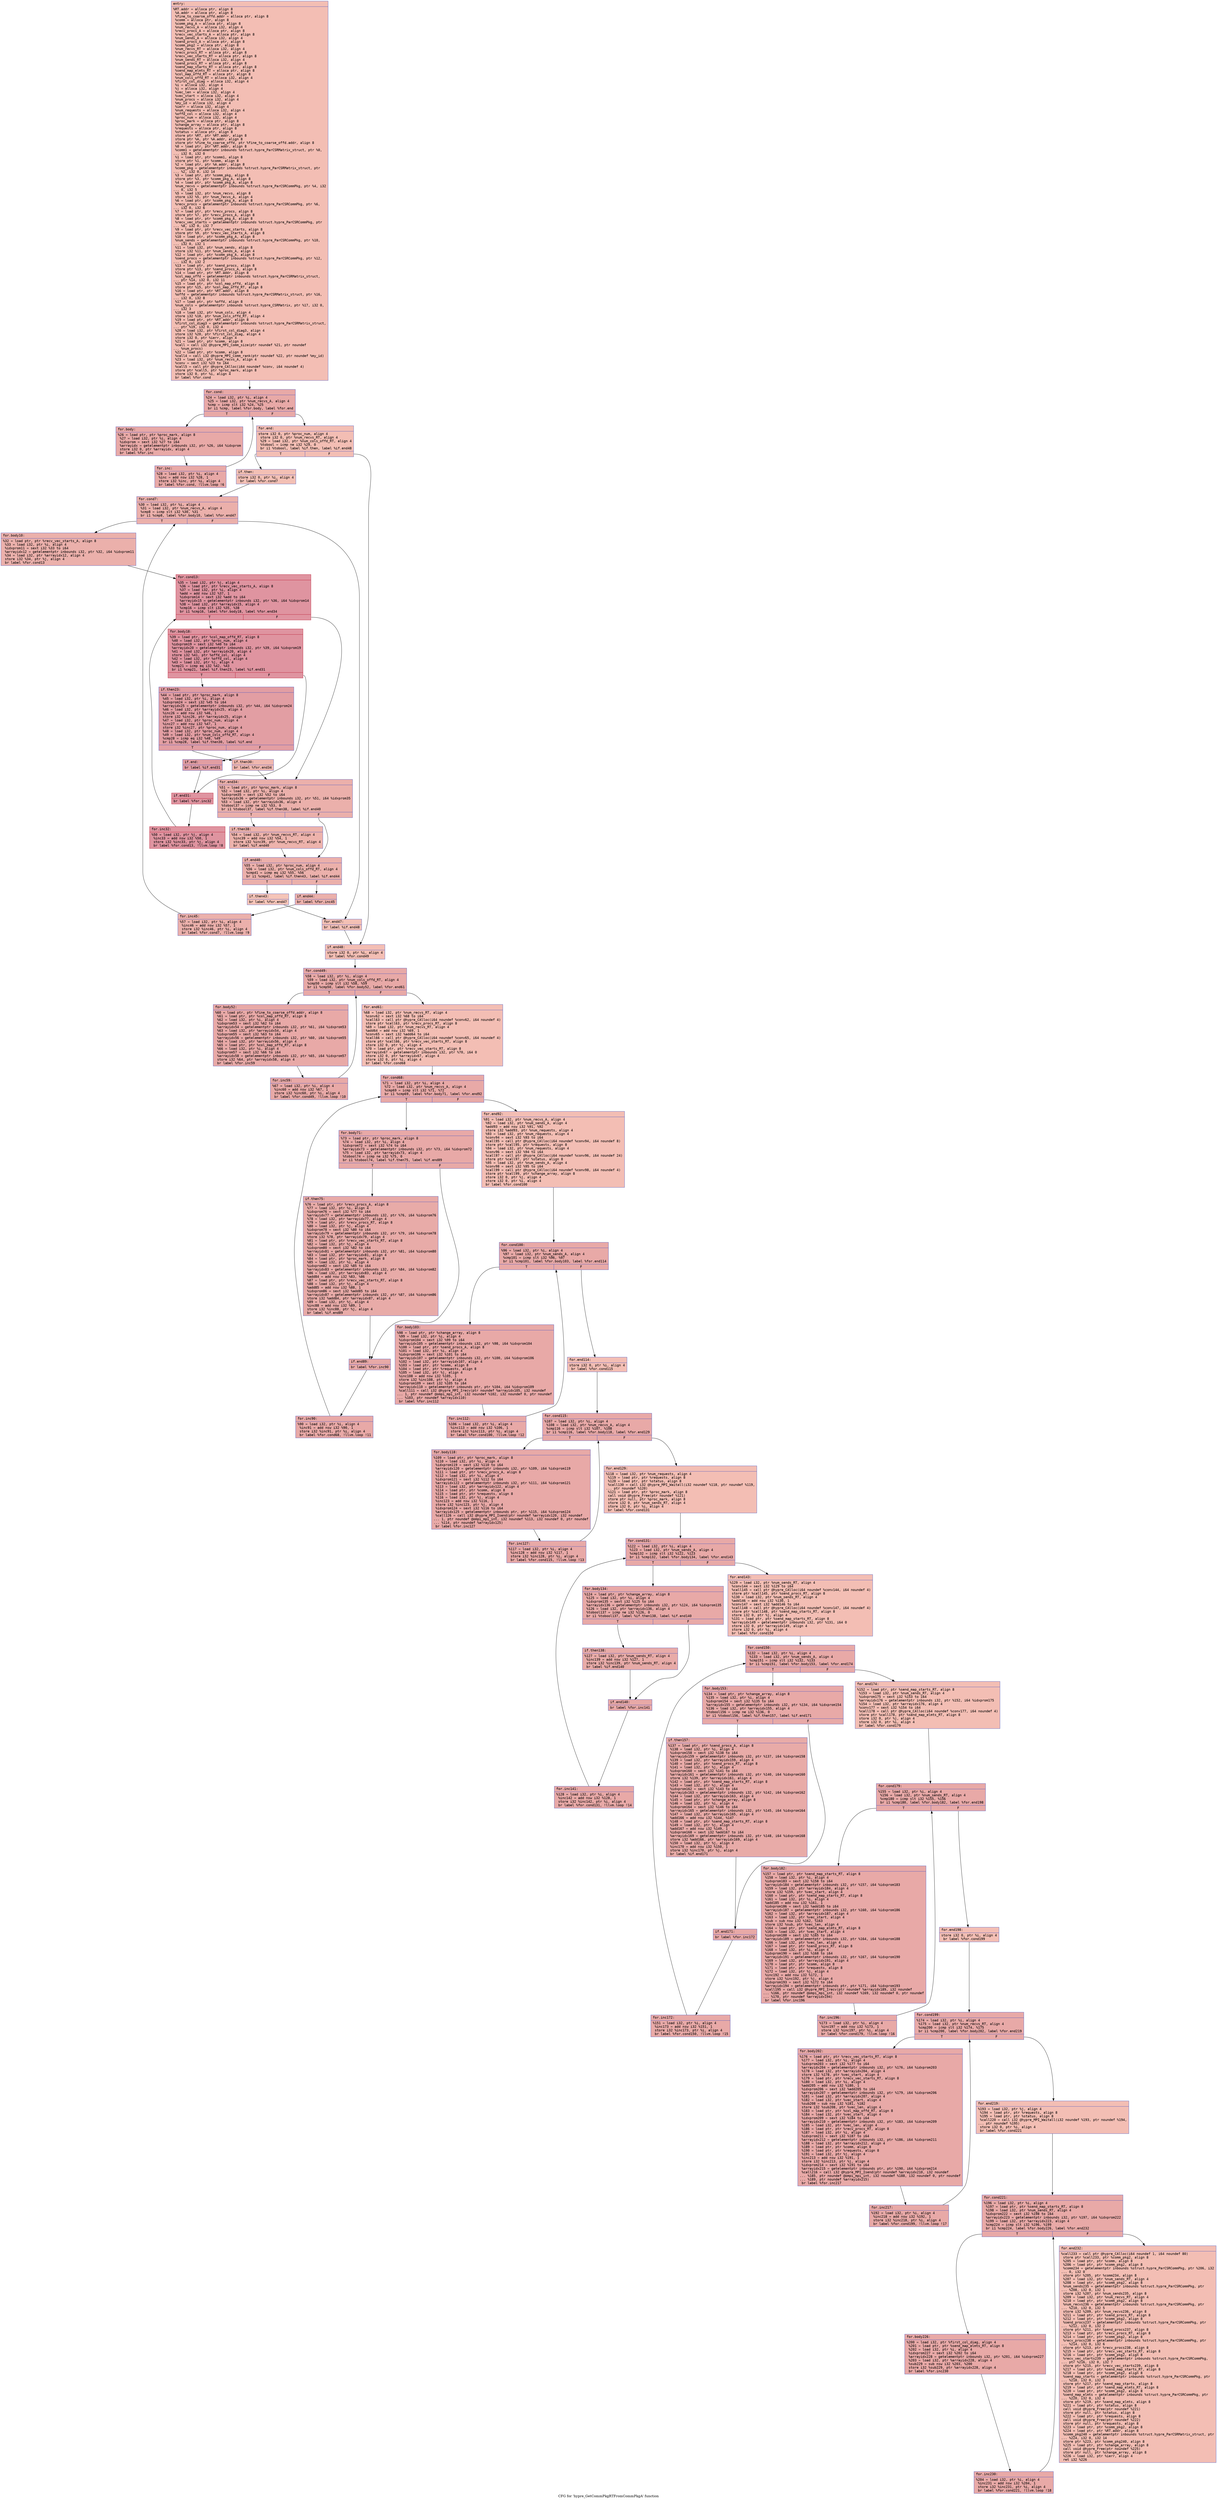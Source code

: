 digraph "CFG for 'hypre_GetCommPkgRTFromCommPkgA' function" {
	label="CFG for 'hypre_GetCommPkgRTFromCommPkgA' function";

	Node0x564e6413e510 [shape=record,color="#3d50c3ff", style=filled, fillcolor="#e36c5570" fontname="Courier",label="{entry:\l|  %RT.addr = alloca ptr, align 8\l  %A.addr = alloca ptr, align 8\l  %fine_to_coarse_offd.addr = alloca ptr, align 8\l  %comm = alloca ptr, align 8\l  %comm_pkg_A = alloca ptr, align 8\l  %num_recvs_A = alloca i32, align 4\l  %recv_procs_A = alloca ptr, align 8\l  %recv_vec_starts_A = alloca ptr, align 8\l  %num_sends_A = alloca i32, align 4\l  %send_procs_A = alloca ptr, align 8\l  %comm_pkg2 = alloca ptr, align 8\l  %num_recvs_RT = alloca i32, align 4\l  %recv_procs_RT = alloca ptr, align 8\l  %recv_vec_starts_RT = alloca ptr, align 8\l  %num_sends_RT = alloca i32, align 4\l  %send_procs_RT = alloca ptr, align 8\l  %send_map_starts_RT = alloca ptr, align 8\l  %send_map_elmts_RT = alloca ptr, align 8\l  %col_map_offd_RT = alloca ptr, align 8\l  %num_cols_offd_RT = alloca i32, align 4\l  %first_col_diag = alloca i32, align 4\l  %i = alloca i32, align 4\l  %j = alloca i32, align 4\l  %vec_len = alloca i32, align 4\l  %vec_start = alloca i32, align 4\l  %num_procs = alloca i32, align 4\l  %my_id = alloca i32, align 4\l  %ierr = alloca i32, align 4\l  %num_requests = alloca i32, align 4\l  %offd_col = alloca i32, align 4\l  %proc_num = alloca i32, align 4\l  %proc_mark = alloca ptr, align 8\l  %change_array = alloca ptr, align 8\l  %requests = alloca ptr, align 8\l  %status = alloca ptr, align 8\l  store ptr %RT, ptr %RT.addr, align 8\l  store ptr %A, ptr %A.addr, align 8\l  store ptr %fine_to_coarse_offd, ptr %fine_to_coarse_offd.addr, align 8\l  %0 = load ptr, ptr %RT.addr, align 8\l  %comm1 = getelementptr inbounds %struct.hypre_ParCSRMatrix_struct, ptr %0,\l... i32 0, i32 0\l  %1 = load ptr, ptr %comm1, align 8\l  store ptr %1, ptr %comm, align 8\l  %2 = load ptr, ptr %A.addr, align 8\l  %comm_pkg = getelementptr inbounds %struct.hypre_ParCSRMatrix_struct, ptr\l... %2, i32 0, i32 14\l  %3 = load ptr, ptr %comm_pkg, align 8\l  store ptr %3, ptr %comm_pkg_A, align 8\l  %4 = load ptr, ptr %comm_pkg_A, align 8\l  %num_recvs = getelementptr inbounds %struct.hypre_ParCSRCommPkg, ptr %4, i32\l... 0, i32 5\l  %5 = load i32, ptr %num_recvs, align 8\l  store i32 %5, ptr %num_recvs_A, align 4\l  %6 = load ptr, ptr %comm_pkg_A, align 8\l  %recv_procs = getelementptr inbounds %struct.hypre_ParCSRCommPkg, ptr %6,\l... i32 0, i32 6\l  %7 = load ptr, ptr %recv_procs, align 8\l  store ptr %7, ptr %recv_procs_A, align 8\l  %8 = load ptr, ptr %comm_pkg_A, align 8\l  %recv_vec_starts = getelementptr inbounds %struct.hypre_ParCSRCommPkg, ptr\l... %8, i32 0, i32 7\l  %9 = load ptr, ptr %recv_vec_starts, align 8\l  store ptr %9, ptr %recv_vec_starts_A, align 8\l  %10 = load ptr, ptr %comm_pkg_A, align 8\l  %num_sends = getelementptr inbounds %struct.hypre_ParCSRCommPkg, ptr %10,\l... i32 0, i32 1\l  %11 = load i32, ptr %num_sends, align 8\l  store i32 %11, ptr %num_sends_A, align 4\l  %12 = load ptr, ptr %comm_pkg_A, align 8\l  %send_procs = getelementptr inbounds %struct.hypre_ParCSRCommPkg, ptr %12,\l... i32 0, i32 2\l  %13 = load ptr, ptr %send_procs, align 8\l  store ptr %13, ptr %send_procs_A, align 8\l  %14 = load ptr, ptr %RT.addr, align 8\l  %col_map_offd = getelementptr inbounds %struct.hypre_ParCSRMatrix_struct,\l... ptr %14, i32 0, i32 11\l  %15 = load ptr, ptr %col_map_offd, align 8\l  store ptr %15, ptr %col_map_offd_RT, align 8\l  %16 = load ptr, ptr %RT.addr, align 8\l  %offd = getelementptr inbounds %struct.hypre_ParCSRMatrix_struct, ptr %16,\l... i32 0, i32 8\l  %17 = load ptr, ptr %offd, align 8\l  %num_cols = getelementptr inbounds %struct.hypre_CSRMatrix, ptr %17, i32 0,\l... i32 3\l  %18 = load i32, ptr %num_cols, align 4\l  store i32 %18, ptr %num_cols_offd_RT, align 4\l  %19 = load ptr, ptr %RT.addr, align 8\l  %first_col_diag3 = getelementptr inbounds %struct.hypre_ParCSRMatrix_struct,\l... ptr %19, i32 0, i32 4\l  %20 = load i32, ptr %first_col_diag3, align 4\l  store i32 %20, ptr %first_col_diag, align 4\l  store i32 0, ptr %ierr, align 4\l  %21 = load ptr, ptr %comm, align 8\l  %call = call i32 @hypre_MPI_Comm_size(ptr noundef %21, ptr noundef\l... %num_procs)\l  %22 = load ptr, ptr %comm, align 8\l  %call4 = call i32 @hypre_MPI_Comm_rank(ptr noundef %22, ptr noundef %my_id)\l  %23 = load i32, ptr %num_recvs_A, align 4\l  %conv = sext i32 %23 to i64\l  %call5 = call ptr @hypre_CAlloc(i64 noundef %conv, i64 noundef 4)\l  store ptr %call5, ptr %proc_mark, align 8\l  store i32 0, ptr %i, align 4\l  br label %for.cond\l}"];
	Node0x564e6413e510 -> Node0x564e64144aa0[tooltip="entry -> for.cond\nProbability 100.00%" ];
	Node0x564e64144aa0 [shape=record,color="#3d50c3ff", style=filled, fillcolor="#ca3b3770" fontname="Courier",label="{for.cond:\l|  %24 = load i32, ptr %i, align 4\l  %25 = load i32, ptr %num_recvs_A, align 4\l  %cmp = icmp slt i32 %24, %25\l  br i1 %cmp, label %for.body, label %for.end\l|{<s0>T|<s1>F}}"];
	Node0x564e64144aa0:s0 -> Node0x564e64144d80[tooltip="for.cond -> for.body\nProbability 96.88%" ];
	Node0x564e64144aa0:s1 -> Node0x564e64144dd0[tooltip="for.cond -> for.end\nProbability 3.12%" ];
	Node0x564e64144d80 [shape=record,color="#3d50c3ff", style=filled, fillcolor="#ca3b3770" fontname="Courier",label="{for.body:\l|  %26 = load ptr, ptr %proc_mark, align 8\l  %27 = load i32, ptr %i, align 4\l  %idxprom = sext i32 %27 to i64\l  %arrayidx = getelementptr inbounds i32, ptr %26, i64 %idxprom\l  store i32 0, ptr %arrayidx, align 4\l  br label %for.inc\l}"];
	Node0x564e64144d80 -> Node0x564e64145250[tooltip="for.body -> for.inc\nProbability 100.00%" ];
	Node0x564e64145250 [shape=record,color="#3d50c3ff", style=filled, fillcolor="#ca3b3770" fontname="Courier",label="{for.inc:\l|  %28 = load i32, ptr %i, align 4\l  %inc = add nsw i32 %28, 1\l  store i32 %inc, ptr %i, align 4\l  br label %for.cond, !llvm.loop !6\l}"];
	Node0x564e64145250 -> Node0x564e64144aa0[tooltip="for.inc -> for.cond\nProbability 100.00%" ];
	Node0x564e64144dd0 [shape=record,color="#3d50c3ff", style=filled, fillcolor="#e36c5570" fontname="Courier",label="{for.end:\l|  store i32 0, ptr %proc_num, align 4\l  store i32 0, ptr %num_recvs_RT, align 4\l  %29 = load i32, ptr %num_cols_offd_RT, align 4\l  %tobool = icmp ne i32 %29, 0\l  br i1 %tobool, label %if.then, label %if.end48\l|{<s0>T|<s1>F}}"];
	Node0x564e64144dd0:s0 -> Node0x564e641463a0[tooltip="for.end -> if.then\nProbability 62.50%" ];
	Node0x564e64144dd0:s1 -> Node0x564e64146410[tooltip="for.end -> if.end48\nProbability 37.50%" ];
	Node0x564e641463a0 [shape=record,color="#3d50c3ff", style=filled, fillcolor="#e5705870" fontname="Courier",label="{if.then:\l|  store i32 0, ptr %i, align 4\l  br label %for.cond7\l}"];
	Node0x564e641463a0 -> Node0x564e641465b0[tooltip="if.then -> for.cond7\nProbability 100.00%" ];
	Node0x564e641465b0 [shape=record,color="#3d50c3ff", style=filled, fillcolor="#d24b4070" fontname="Courier",label="{for.cond7:\l|  %30 = load i32, ptr %i, align 4\l  %31 = load i32, ptr %num_recvs_A, align 4\l  %cmp8 = icmp slt i32 %30, %31\l  br i1 %cmp8, label %for.body10, label %for.end47\l|{<s0>T|<s1>F}}"];
	Node0x564e641465b0:s0 -> Node0x564e64146820[tooltip="for.cond7 -> for.body10\nProbability 96.88%" ];
	Node0x564e641465b0:s1 -> Node0x564e641468a0[tooltip="for.cond7 -> for.end47\nProbability 3.12%" ];
	Node0x564e64146820 [shape=record,color="#3d50c3ff", style=filled, fillcolor="#d24b4070" fontname="Courier",label="{for.body10:\l|  %32 = load ptr, ptr %recv_vec_starts_A, align 8\l  %33 = load i32, ptr %i, align 4\l  %idxprom11 = sext i32 %33 to i64\l  %arrayidx12 = getelementptr inbounds i32, ptr %32, i64 %idxprom11\l  %34 = load i32, ptr %arrayidx12, align 4\l  store i32 %34, ptr %j, align 4\l  br label %for.cond13\l}"];
	Node0x564e64146820 -> Node0x564e64146dc0[tooltip="for.body10 -> for.cond13\nProbability 100.00%" ];
	Node0x564e64146dc0 [shape=record,color="#b70d28ff", style=filled, fillcolor="#b70d2870" fontname="Courier",label="{for.cond13:\l|  %35 = load i32, ptr %j, align 4\l  %36 = load ptr, ptr %recv_vec_starts_A, align 8\l  %37 = load i32, ptr %i, align 4\l  %add = add nsw i32 %37, 1\l  %idxprom14 = sext i32 %add to i64\l  %arrayidx15 = getelementptr inbounds i32, ptr %36, i64 %idxprom14\l  %38 = load i32, ptr %arrayidx15, align 4\l  %cmp16 = icmp slt i32 %35, %38\l  br i1 %cmp16, label %for.body18, label %for.end34\l|{<s0>T|<s1>F}}"];
	Node0x564e64146dc0:s0 -> Node0x564e64147380[tooltip="for.cond13 -> for.body18\nProbability 96.88%" ];
	Node0x564e64146dc0:s1 -> Node0x564e64147400[tooltip="for.cond13 -> for.end34\nProbability 3.12%" ];
	Node0x564e64147380 [shape=record,color="#b70d28ff", style=filled, fillcolor="#b70d2870" fontname="Courier",label="{for.body18:\l|  %39 = load ptr, ptr %col_map_offd_RT, align 8\l  %40 = load i32, ptr %proc_num, align 4\l  %idxprom19 = sext i32 %40 to i64\l  %arrayidx20 = getelementptr inbounds i32, ptr %39, i64 %idxprom19\l  %41 = load i32, ptr %arrayidx20, align 4\l  store i32 %41, ptr %offd_col, align 4\l  %42 = load i32, ptr %offd_col, align 4\l  %43 = load i32, ptr %j, align 4\l  %cmp21 = icmp eq i32 %42, %43\l  br i1 %cmp21, label %if.then23, label %if.end31\l|{<s0>T|<s1>F}}"];
	Node0x564e64147380:s0 -> Node0x564e64147ad0[tooltip="for.body18 -> if.then23\nProbability 50.00%" ];
	Node0x564e64147380:s1 -> Node0x564e64147b50[tooltip="for.body18 -> if.end31\nProbability 50.00%" ];
	Node0x564e64147ad0 [shape=record,color="#3d50c3ff", style=filled, fillcolor="#be242e70" fontname="Courier",label="{if.then23:\l|  %44 = load ptr, ptr %proc_mark, align 8\l  %45 = load i32, ptr %i, align 4\l  %idxprom24 = sext i32 %45 to i64\l  %arrayidx25 = getelementptr inbounds i32, ptr %44, i64 %idxprom24\l  %46 = load i32, ptr %arrayidx25, align 4\l  %inc26 = add nsw i32 %46, 1\l  store i32 %inc26, ptr %arrayidx25, align 4\l  %47 = load i32, ptr %proc_num, align 4\l  %inc27 = add nsw i32 %47, 1\l  store i32 %inc27, ptr %proc_num, align 4\l  %48 = load i32, ptr %proc_num, align 4\l  %49 = load i32, ptr %num_cols_offd_RT, align 4\l  %cmp28 = icmp eq i32 %48, %49\l  br i1 %cmp28, label %if.then30, label %if.end\l|{<s0>T|<s1>F}}"];
	Node0x564e64147ad0:s0 -> Node0x564e64148d10[tooltip="if.then23 -> if.then30\nProbability 3.12%" ];
	Node0x564e64147ad0:s1 -> Node0x564e64148d60[tooltip="if.then23 -> if.end\nProbability 96.88%" ];
	Node0x564e64148d10 [shape=record,color="#3d50c3ff", style=filled, fillcolor="#dc5d4a70" fontname="Courier",label="{if.then30:\l|  br label %for.end34\l}"];
	Node0x564e64148d10 -> Node0x564e64147400[tooltip="if.then30 -> for.end34\nProbability 100.00%" ];
	Node0x564e64148d60 [shape=record,color="#3d50c3ff", style=filled, fillcolor="#be242e70" fontname="Courier",label="{if.end:\l|  br label %if.end31\l}"];
	Node0x564e64148d60 -> Node0x564e64147b50[tooltip="if.end -> if.end31\nProbability 100.00%" ];
	Node0x564e64147b50 [shape=record,color="#b70d28ff", style=filled, fillcolor="#b70d2870" fontname="Courier",label="{if.end31:\l|  br label %for.inc32\l}"];
	Node0x564e64147b50 -> Node0x564e64148fc0[tooltip="if.end31 -> for.inc32\nProbability 100.00%" ];
	Node0x564e64148fc0 [shape=record,color="#b70d28ff", style=filled, fillcolor="#b70d2870" fontname="Courier",label="{for.inc32:\l|  %50 = load i32, ptr %j, align 4\l  %inc33 = add nsw i32 %50, 1\l  store i32 %inc33, ptr %j, align 4\l  br label %for.cond13, !llvm.loop !8\l}"];
	Node0x564e64148fc0 -> Node0x564e64146dc0[tooltip="for.inc32 -> for.cond13\nProbability 100.00%" ];
	Node0x564e64147400 [shape=record,color="#3d50c3ff", style=filled, fillcolor="#d24b4070" fontname="Courier",label="{for.end34:\l|  %51 = load ptr, ptr %proc_mark, align 8\l  %52 = load i32, ptr %i, align 4\l  %idxprom35 = sext i32 %52 to i64\l  %arrayidx36 = getelementptr inbounds i32, ptr %51, i64 %idxprom35\l  %53 = load i32, ptr %arrayidx36, align 4\l  %tobool37 = icmp ne i32 %53, 0\l  br i1 %tobool37, label %if.then38, label %if.end40\l|{<s0>T|<s1>F}}"];
	Node0x564e64147400:s0 -> Node0x564e641428d0[tooltip="for.end34 -> if.then38\nProbability 62.50%" ];
	Node0x564e64147400:s1 -> Node0x564e64142950[tooltip="for.end34 -> if.end40\nProbability 37.50%" ];
	Node0x564e641428d0 [shape=record,color="#3d50c3ff", style=filled, fillcolor="#d6524470" fontname="Courier",label="{if.then38:\l|  %54 = load i32, ptr %num_recvs_RT, align 4\l  %inc39 = add nsw i32 %54, 1\l  store i32 %inc39, ptr %num_recvs_RT, align 4\l  br label %if.end40\l}"];
	Node0x564e641428d0 -> Node0x564e64142950[tooltip="if.then38 -> if.end40\nProbability 100.00%" ];
	Node0x564e64142950 [shape=record,color="#3d50c3ff", style=filled, fillcolor="#d24b4070" fontname="Courier",label="{if.end40:\l|  %55 = load i32, ptr %proc_num, align 4\l  %56 = load i32, ptr %num_cols_offd_RT, align 4\l  %cmp41 = icmp eq i32 %55, %56\l  br i1 %cmp41, label %if.then43, label %if.end44\l|{<s0>T|<s1>F}}"];
	Node0x564e64142950:s0 -> Node0x564e64142ed0[tooltip="if.end40 -> if.then43\nProbability 3.12%" ];
	Node0x564e64142950:s1 -> Node0x564e64142f20[tooltip="if.end40 -> if.end44\nProbability 96.88%" ];
	Node0x564e64142ed0 [shape=record,color="#3d50c3ff", style=filled, fillcolor="#e97a5f70" fontname="Courier",label="{if.then43:\l|  br label %for.end47\l}"];
	Node0x564e64142ed0 -> Node0x564e641468a0[tooltip="if.then43 -> for.end47\nProbability 100.00%" ];
	Node0x564e64142f20 [shape=record,color="#3d50c3ff", style=filled, fillcolor="#d24b4070" fontname="Courier",label="{if.end44:\l|  br label %for.inc45\l}"];
	Node0x564e64142f20 -> Node0x564e641437d0[tooltip="if.end44 -> for.inc45\nProbability 100.00%" ];
	Node0x564e641437d0 [shape=record,color="#3d50c3ff", style=filled, fillcolor="#d24b4070" fontname="Courier",label="{for.inc45:\l|  %57 = load i32, ptr %i, align 4\l  %inc46 = add nsw i32 %57, 1\l  store i32 %inc46, ptr %i, align 4\l  br label %for.cond7, !llvm.loop !9\l}"];
	Node0x564e641437d0 -> Node0x564e641465b0[tooltip="for.inc45 -> for.cond7\nProbability 100.00%" ];
	Node0x564e641468a0 [shape=record,color="#3d50c3ff", style=filled, fillcolor="#e5705870" fontname="Courier",label="{for.end47:\l|  br label %if.end48\l}"];
	Node0x564e641468a0 -> Node0x564e64146410[tooltip="for.end47 -> if.end48\nProbability 100.00%" ];
	Node0x564e64146410 [shape=record,color="#3d50c3ff", style=filled, fillcolor="#e36c5570" fontname="Courier",label="{if.end48:\l|  store i32 0, ptr %i, align 4\l  br label %for.cond49\l}"];
	Node0x564e64146410 -> Node0x564e6414b350[tooltip="if.end48 -> for.cond49\nProbability 100.00%" ];
	Node0x564e6414b350 [shape=record,color="#3d50c3ff", style=filled, fillcolor="#ca3b3770" fontname="Courier",label="{for.cond49:\l|  %58 = load i32, ptr %i, align 4\l  %59 = load i32, ptr %num_cols_offd_RT, align 4\l  %cmp50 = icmp slt i32 %58, %59\l  br i1 %cmp50, label %for.body52, label %for.end61\l|{<s0>T|<s1>F}}"];
	Node0x564e6414b350:s0 -> Node0x564e6414b620[tooltip="for.cond49 -> for.body52\nProbability 96.88%" ];
	Node0x564e6414b350:s1 -> Node0x564e6414b670[tooltip="for.cond49 -> for.end61\nProbability 3.12%" ];
	Node0x564e6414b620 [shape=record,color="#3d50c3ff", style=filled, fillcolor="#ca3b3770" fontname="Courier",label="{for.body52:\l|  %60 = load ptr, ptr %fine_to_coarse_offd.addr, align 8\l  %61 = load ptr, ptr %col_map_offd_RT, align 8\l  %62 = load i32, ptr %i, align 4\l  %idxprom53 = sext i32 %62 to i64\l  %arrayidx54 = getelementptr inbounds i32, ptr %61, i64 %idxprom53\l  %63 = load i32, ptr %arrayidx54, align 4\l  %idxprom55 = sext i32 %63 to i64\l  %arrayidx56 = getelementptr inbounds i32, ptr %60, i64 %idxprom55\l  %64 = load i32, ptr %arrayidx56, align 4\l  %65 = load ptr, ptr %col_map_offd_RT, align 8\l  %66 = load i32, ptr %i, align 4\l  %idxprom57 = sext i32 %66 to i64\l  %arrayidx58 = getelementptr inbounds i32, ptr %65, i64 %idxprom57\l  store i32 %64, ptr %arrayidx58, align 4\l  br label %for.inc59\l}"];
	Node0x564e6414b620 -> Node0x564e6414bfe0[tooltip="for.body52 -> for.inc59\nProbability 100.00%" ];
	Node0x564e6414bfe0 [shape=record,color="#3d50c3ff", style=filled, fillcolor="#ca3b3770" fontname="Courier",label="{for.inc59:\l|  %67 = load i32, ptr %i, align 4\l  %inc60 = add nsw i32 %67, 1\l  store i32 %inc60, ptr %i, align 4\l  br label %for.cond49, !llvm.loop !10\l}"];
	Node0x564e6414bfe0 -> Node0x564e6414b350[tooltip="for.inc59 -> for.cond49\nProbability 100.00%" ];
	Node0x564e6414b670 [shape=record,color="#3d50c3ff", style=filled, fillcolor="#e36c5570" fontname="Courier",label="{for.end61:\l|  %68 = load i32, ptr %num_recvs_RT, align 4\l  %conv62 = sext i32 %68 to i64\l  %call63 = call ptr @hypre_CAlloc(i64 noundef %conv62, i64 noundef 4)\l  store ptr %call63, ptr %recv_procs_RT, align 8\l  %69 = load i32, ptr %num_recvs_RT, align 4\l  %add64 = add nsw i32 %69, 1\l  %conv65 = sext i32 %add64 to i64\l  %call66 = call ptr @hypre_CAlloc(i64 noundef %conv65, i64 noundef 4)\l  store ptr %call66, ptr %recv_vec_starts_RT, align 8\l  store i32 0, ptr %j, align 4\l  %70 = load ptr, ptr %recv_vec_starts_RT, align 8\l  %arrayidx67 = getelementptr inbounds i32, ptr %70, i64 0\l  store i32 0, ptr %arrayidx67, align 4\l  store i32 0, ptr %i, align 4\l  br label %for.cond68\l}"];
	Node0x564e6414b670 -> Node0x564e6414ce50[tooltip="for.end61 -> for.cond68\nProbability 100.00%" ];
	Node0x564e6414ce50 [shape=record,color="#3d50c3ff", style=filled, fillcolor="#ca3b3770" fontname="Courier",label="{for.cond68:\l|  %71 = load i32, ptr %i, align 4\l  %72 = load i32, ptr %num_recvs_A, align 4\l  %cmp69 = icmp slt i32 %71, %72\l  br i1 %cmp69, label %for.body71, label %for.end92\l|{<s0>T|<s1>F}}"];
	Node0x564e6414ce50:s0 -> Node0x564e6414d0d0[tooltip="for.cond68 -> for.body71\nProbability 96.88%" ];
	Node0x564e6414ce50:s1 -> Node0x564e6414d150[tooltip="for.cond68 -> for.end92\nProbability 3.12%" ];
	Node0x564e6414d0d0 [shape=record,color="#3d50c3ff", style=filled, fillcolor="#ca3b3770" fontname="Courier",label="{for.body71:\l|  %73 = load ptr, ptr %proc_mark, align 8\l  %74 = load i32, ptr %i, align 4\l  %idxprom72 = sext i32 %74 to i64\l  %arrayidx73 = getelementptr inbounds i32, ptr %73, i64 %idxprom72\l  %75 = load i32, ptr %arrayidx73, align 4\l  %tobool74 = icmp ne i32 %75, 0\l  br i1 %tobool74, label %if.then75, label %if.end89\l|{<s0>T|<s1>F}}"];
	Node0x564e6414d0d0:s0 -> Node0x564e6414d630[tooltip="for.body71 -> if.then75\nProbability 62.50%" ];
	Node0x564e6414d0d0:s1 -> Node0x564e6414d6b0[tooltip="for.body71 -> if.end89\nProbability 37.50%" ];
	Node0x564e6414d630 [shape=record,color="#3d50c3ff", style=filled, fillcolor="#cc403a70" fontname="Courier",label="{if.then75:\l|  %76 = load ptr, ptr %recv_procs_A, align 8\l  %77 = load i32, ptr %i, align 4\l  %idxprom76 = sext i32 %77 to i64\l  %arrayidx77 = getelementptr inbounds i32, ptr %76, i64 %idxprom76\l  %78 = load i32, ptr %arrayidx77, align 4\l  %79 = load ptr, ptr %recv_procs_RT, align 8\l  %80 = load i32, ptr %j, align 4\l  %idxprom78 = sext i32 %80 to i64\l  %arrayidx79 = getelementptr inbounds i32, ptr %79, i64 %idxprom78\l  store i32 %78, ptr %arrayidx79, align 4\l  %81 = load ptr, ptr %recv_vec_starts_RT, align 8\l  %82 = load i32, ptr %j, align 4\l  %idxprom80 = sext i32 %82 to i64\l  %arrayidx81 = getelementptr inbounds i32, ptr %81, i64 %idxprom80\l  %83 = load i32, ptr %arrayidx81, align 4\l  %84 = load ptr, ptr %proc_mark, align 8\l  %85 = load i32, ptr %i, align 4\l  %idxprom82 = sext i32 %85 to i64\l  %arrayidx83 = getelementptr inbounds i32, ptr %84, i64 %idxprom82\l  %86 = load i32, ptr %arrayidx83, align 4\l  %add84 = add nsw i32 %83, %86\l  %87 = load ptr, ptr %recv_vec_starts_RT, align 8\l  %88 = load i32, ptr %j, align 4\l  %add85 = add nsw i32 %88, 1\l  %idxprom86 = sext i32 %add85 to i64\l  %arrayidx87 = getelementptr inbounds i32, ptr %87, i64 %idxprom86\l  store i32 %add84, ptr %arrayidx87, align 4\l  %89 = load i32, ptr %j, align 4\l  %inc88 = add nsw i32 %89, 1\l  store i32 %inc88, ptr %j, align 4\l  br label %if.end89\l}"];
	Node0x564e6414d630 -> Node0x564e6414d6b0[tooltip="if.then75 -> if.end89\nProbability 100.00%" ];
	Node0x564e6414d6b0 [shape=record,color="#3d50c3ff", style=filled, fillcolor="#ca3b3770" fontname="Courier",label="{if.end89:\l|  br label %for.inc90\l}"];
	Node0x564e6414d6b0 -> Node0x564e6414ea70[tooltip="if.end89 -> for.inc90\nProbability 100.00%" ];
	Node0x564e6414ea70 [shape=record,color="#3d50c3ff", style=filled, fillcolor="#ca3b3770" fontname="Courier",label="{for.inc90:\l|  %90 = load i32, ptr %i, align 4\l  %inc91 = add nsw i32 %90, 1\l  store i32 %inc91, ptr %i, align 4\l  br label %for.cond68, !llvm.loop !11\l}"];
	Node0x564e6414ea70 -> Node0x564e6414ce50[tooltip="for.inc90 -> for.cond68\nProbability 100.00%" ];
	Node0x564e6414d150 [shape=record,color="#3d50c3ff", style=filled, fillcolor="#e36c5570" fontname="Courier",label="{for.end92:\l|  %91 = load i32, ptr %num_recvs_A, align 4\l  %92 = load i32, ptr %num_sends_A, align 4\l  %add93 = add nsw i32 %91, %92\l  store i32 %add93, ptr %num_requests, align 4\l  %93 = load i32, ptr %num_requests, align 4\l  %conv94 = sext i32 %93 to i64\l  %call95 = call ptr @hypre_CAlloc(i64 noundef %conv94, i64 noundef 8)\l  store ptr %call95, ptr %requests, align 8\l  %94 = load i32, ptr %num_requests, align 4\l  %conv96 = sext i32 %94 to i64\l  %call97 = call ptr @hypre_CAlloc(i64 noundef %conv96, i64 noundef 24)\l  store ptr %call97, ptr %status, align 8\l  %95 = load i32, ptr %num_sends_A, align 4\l  %conv98 = sext i32 %95 to i64\l  %call99 = call ptr @hypre_CAlloc(i64 noundef %conv98, i64 noundef 4)\l  store ptr %call99, ptr %change_array, align 8\l  store i32 0, ptr %j, align 4\l  store i32 0, ptr %i, align 4\l  br label %for.cond100\l}"];
	Node0x564e6414d150 -> Node0x564e64148540[tooltip="for.end92 -> for.cond100\nProbability 100.00%" ];
	Node0x564e64148540 [shape=record,color="#3d50c3ff", style=filled, fillcolor="#ca3b3770" fontname="Courier",label="{for.cond100:\l|  %96 = load i32, ptr %i, align 4\l  %97 = load i32, ptr %num_sends_A, align 4\l  %cmp101 = icmp slt i32 %96, %97\l  br i1 %cmp101, label %for.body103, label %for.end114\l|{<s0>T|<s1>F}}"];
	Node0x564e64148540:s0 -> Node0x564e641487c0[tooltip="for.cond100 -> for.body103\nProbability 96.88%" ];
	Node0x564e64148540:s1 -> Node0x564e64148840[tooltip="for.cond100 -> for.end114\nProbability 3.12%" ];
	Node0x564e641487c0 [shape=record,color="#3d50c3ff", style=filled, fillcolor="#ca3b3770" fontname="Courier",label="{for.body103:\l|  %98 = load ptr, ptr %change_array, align 8\l  %99 = load i32, ptr %i, align 4\l  %idxprom104 = sext i32 %99 to i64\l  %arrayidx105 = getelementptr inbounds i32, ptr %98, i64 %idxprom104\l  %100 = load ptr, ptr %send_procs_A, align 8\l  %101 = load i32, ptr %i, align 4\l  %idxprom106 = sext i32 %101 to i64\l  %arrayidx107 = getelementptr inbounds i32, ptr %100, i64 %idxprom106\l  %102 = load i32, ptr %arrayidx107, align 4\l  %103 = load ptr, ptr %comm, align 8\l  %104 = load ptr, ptr %requests, align 8\l  %105 = load i32, ptr %j, align 4\l  %inc108 = add nsw i32 %105, 1\l  store i32 %inc108, ptr %j, align 4\l  %idxprom109 = sext i32 %105 to i64\l  %arrayidx110 = getelementptr inbounds ptr, ptr %104, i64 %idxprom109\l  %call111 = call i32 @hypre_MPI_Irecv(ptr noundef %arrayidx105, i32 noundef\l... 1, ptr noundef @ompi_mpi_int, i32 noundef %102, i32 noundef 0, ptr noundef\l... %103, ptr noundef %arrayidx110)\l  br label %for.inc112\l}"];
	Node0x564e641487c0 -> Node0x564e641514b0[tooltip="for.body103 -> for.inc112\nProbability 100.00%" ];
	Node0x564e641514b0 [shape=record,color="#3d50c3ff", style=filled, fillcolor="#ca3b3770" fontname="Courier",label="{for.inc112:\l|  %106 = load i32, ptr %i, align 4\l  %inc113 = add nsw i32 %106, 1\l  store i32 %inc113, ptr %i, align 4\l  br label %for.cond100, !llvm.loop !12\l}"];
	Node0x564e641514b0 -> Node0x564e64148540[tooltip="for.inc112 -> for.cond100\nProbability 100.00%" ];
	Node0x564e64148840 [shape=record,color="#3d50c3ff", style=filled, fillcolor="#e36c5570" fontname="Courier",label="{for.end114:\l|  store i32 0, ptr %i, align 4\l  br label %for.cond115\l}"];
	Node0x564e64148840 -> Node0x564e641518f0[tooltip="for.end114 -> for.cond115\nProbability 100.00%" ];
	Node0x564e641518f0 [shape=record,color="#3d50c3ff", style=filled, fillcolor="#ca3b3770" fontname="Courier",label="{for.cond115:\l|  %107 = load i32, ptr %i, align 4\l  %108 = load i32, ptr %num_recvs_A, align 4\l  %cmp116 = icmp slt i32 %107, %108\l  br i1 %cmp116, label %for.body118, label %for.end129\l|{<s0>T|<s1>F}}"];
	Node0x564e641518f0:s0 -> Node0x564e64151b90[tooltip="for.cond115 -> for.body118\nProbability 96.88%" ];
	Node0x564e641518f0:s1 -> Node0x564e64151c10[tooltip="for.cond115 -> for.end129\nProbability 3.12%" ];
	Node0x564e64151b90 [shape=record,color="#3d50c3ff", style=filled, fillcolor="#ca3b3770" fontname="Courier",label="{for.body118:\l|  %109 = load ptr, ptr %proc_mark, align 8\l  %110 = load i32, ptr %i, align 4\l  %idxprom119 = sext i32 %110 to i64\l  %arrayidx120 = getelementptr inbounds i32, ptr %109, i64 %idxprom119\l  %111 = load ptr, ptr %recv_procs_A, align 8\l  %112 = load i32, ptr %i, align 4\l  %idxprom121 = sext i32 %112 to i64\l  %arrayidx122 = getelementptr inbounds i32, ptr %111, i64 %idxprom121\l  %113 = load i32, ptr %arrayidx122, align 4\l  %114 = load ptr, ptr %comm, align 8\l  %115 = load ptr, ptr %requests, align 8\l  %116 = load i32, ptr %j, align 4\l  %inc123 = add nsw i32 %116, 1\l  store i32 %inc123, ptr %j, align 4\l  %idxprom124 = sext i32 %116 to i64\l  %arrayidx125 = getelementptr inbounds ptr, ptr %115, i64 %idxprom124\l  %call126 = call i32 @hypre_MPI_Isend(ptr noundef %arrayidx120, i32 noundef\l... 1, ptr noundef @ompi_mpi_int, i32 noundef %113, i32 noundef 0, ptr noundef\l... %114, ptr noundef %arrayidx125)\l  br label %for.inc127\l}"];
	Node0x564e64151b90 -> Node0x564e64152a10[tooltip="for.body118 -> for.inc127\nProbability 100.00%" ];
	Node0x564e64152a10 [shape=record,color="#3d50c3ff", style=filled, fillcolor="#ca3b3770" fontname="Courier",label="{for.inc127:\l|  %117 = load i32, ptr %i, align 4\l  %inc128 = add nsw i32 %117, 1\l  store i32 %inc128, ptr %i, align 4\l  br label %for.cond115, !llvm.loop !13\l}"];
	Node0x564e64152a10 -> Node0x564e641518f0[tooltip="for.inc127 -> for.cond115\nProbability 100.00%" ];
	Node0x564e64151c10 [shape=record,color="#3d50c3ff", style=filled, fillcolor="#e36c5570" fontname="Courier",label="{for.end129:\l|  %118 = load i32, ptr %num_requests, align 4\l  %119 = load ptr, ptr %requests, align 8\l  %120 = load ptr, ptr %status, align 8\l  %call130 = call i32 @hypre_MPI_Waitall(i32 noundef %118, ptr noundef %119,\l... ptr noundef %120)\l  %121 = load ptr, ptr %proc_mark, align 8\l  call void @hypre_Free(ptr noundef %121)\l  store ptr null, ptr %proc_mark, align 8\l  store i32 0, ptr %num_sends_RT, align 4\l  store i32 0, ptr %i, align 4\l  br label %for.cond131\l}"];
	Node0x564e64151c10 -> Node0x564e64153490[tooltip="for.end129 -> for.cond131\nProbability 100.00%" ];
	Node0x564e64153490 [shape=record,color="#3d50c3ff", style=filled, fillcolor="#ca3b3770" fontname="Courier",label="{for.cond131:\l|  %122 = load i32, ptr %i, align 4\l  %123 = load i32, ptr %num_sends_A, align 4\l  %cmp132 = icmp slt i32 %122, %123\l  br i1 %cmp132, label %for.body134, label %for.end143\l|{<s0>T|<s1>F}}"];
	Node0x564e64153490:s0 -> Node0x564e64153700[tooltip="for.cond131 -> for.body134\nProbability 96.88%" ];
	Node0x564e64153490:s1 -> Node0x564e64153750[tooltip="for.cond131 -> for.end143\nProbability 3.12%" ];
	Node0x564e64153700 [shape=record,color="#3d50c3ff", style=filled, fillcolor="#ca3b3770" fontname="Courier",label="{for.body134:\l|  %124 = load ptr, ptr %change_array, align 8\l  %125 = load i32, ptr %i, align 4\l  %idxprom135 = sext i32 %125 to i64\l  %arrayidx136 = getelementptr inbounds i32, ptr %124, i64 %idxprom135\l  %126 = load i32, ptr %arrayidx136, align 4\l  %tobool137 = icmp ne i32 %126, 0\l  br i1 %tobool137, label %if.then138, label %if.end140\l|{<s0>T|<s1>F}}"];
	Node0x564e64153700:s0 -> Node0x564e64153c30[tooltip="for.body134 -> if.then138\nProbability 62.50%" ];
	Node0x564e64153700:s1 -> Node0x564e64153cb0[tooltip="for.body134 -> if.end140\nProbability 37.50%" ];
	Node0x564e64153c30 [shape=record,color="#3d50c3ff", style=filled, fillcolor="#cc403a70" fontname="Courier",label="{if.then138:\l|  %127 = load i32, ptr %num_sends_RT, align 4\l  %inc139 = add nsw i32 %127, 1\l  store i32 %inc139, ptr %num_sends_RT, align 4\l  br label %if.end140\l}"];
	Node0x564e64153c30 -> Node0x564e64153cb0[tooltip="if.then138 -> if.end140\nProbability 100.00%" ];
	Node0x564e64153cb0 [shape=record,color="#3d50c3ff", style=filled, fillcolor="#ca3b3770" fontname="Courier",label="{if.end140:\l|  br label %for.inc141\l}"];
	Node0x564e64153cb0 -> Node0x564e641499d0[tooltip="if.end140 -> for.inc141\nProbability 100.00%" ];
	Node0x564e641499d0 [shape=record,color="#3d50c3ff", style=filled, fillcolor="#ca3b3770" fontname="Courier",label="{for.inc141:\l|  %128 = load i32, ptr %i, align 4\l  %inc142 = add nsw i32 %128, 1\l  store i32 %inc142, ptr %i, align 4\l  br label %for.cond131, !llvm.loop !14\l}"];
	Node0x564e641499d0 -> Node0x564e64153490[tooltip="for.inc141 -> for.cond131\nProbability 100.00%" ];
	Node0x564e64153750 [shape=record,color="#3d50c3ff", style=filled, fillcolor="#e36c5570" fontname="Courier",label="{for.end143:\l|  %129 = load i32, ptr %num_sends_RT, align 4\l  %conv144 = sext i32 %129 to i64\l  %call145 = call ptr @hypre_CAlloc(i64 noundef %conv144, i64 noundef 4)\l  store ptr %call145, ptr %send_procs_RT, align 8\l  %130 = load i32, ptr %num_sends_RT, align 4\l  %add146 = add nsw i32 %130, 1\l  %conv147 = sext i32 %add146 to i64\l  %call148 = call ptr @hypre_CAlloc(i64 noundef %conv147, i64 noundef 4)\l  store ptr %call148, ptr %send_map_starts_RT, align 8\l  store i32 0, ptr %j, align 4\l  %131 = load ptr, ptr %send_map_starts_RT, align 8\l  %arrayidx149 = getelementptr inbounds i32, ptr %131, i64 0\l  store i32 0, ptr %arrayidx149, align 4\l  store i32 0, ptr %i, align 4\l  br label %for.cond150\l}"];
	Node0x564e64153750 -> Node0x564e6414a840[tooltip="for.end143 -> for.cond150\nProbability 100.00%" ];
	Node0x564e6414a840 [shape=record,color="#3d50c3ff", style=filled, fillcolor="#ca3b3770" fontname="Courier",label="{for.cond150:\l|  %132 = load i32, ptr %i, align 4\l  %133 = load i32, ptr %num_sends_A, align 4\l  %cmp151 = icmp slt i32 %132, %133\l  br i1 %cmp151, label %for.body153, label %for.end174\l|{<s0>T|<s1>F}}"];
	Node0x564e6414a840:s0 -> Node0x564e6414aa90[tooltip="for.cond150 -> for.body153\nProbability 96.88%" ];
	Node0x564e6414a840:s1 -> Node0x564e6414ab10[tooltip="for.cond150 -> for.end174\nProbability 3.12%" ];
	Node0x564e6414aa90 [shape=record,color="#3d50c3ff", style=filled, fillcolor="#ca3b3770" fontname="Courier",label="{for.body153:\l|  %134 = load ptr, ptr %change_array, align 8\l  %135 = load i32, ptr %i, align 4\l  %idxprom154 = sext i32 %135 to i64\l  %arrayidx155 = getelementptr inbounds i32, ptr %134, i64 %idxprom154\l  %136 = load i32, ptr %arrayidx155, align 4\l  %tobool156 = icmp ne i32 %136, 0\l  br i1 %tobool156, label %if.then157, label %if.end171\l|{<s0>T|<s1>F}}"];
	Node0x564e6414aa90:s0 -> Node0x564e6414aff0[tooltip="for.body153 -> if.then157\nProbability 62.50%" ];
	Node0x564e6414aa90:s1 -> Node0x564e6414b070[tooltip="for.body153 -> if.end171\nProbability 37.50%" ];
	Node0x564e6414aff0 [shape=record,color="#3d50c3ff", style=filled, fillcolor="#cc403a70" fontname="Courier",label="{if.then157:\l|  %137 = load ptr, ptr %send_procs_A, align 8\l  %138 = load i32, ptr %i, align 4\l  %idxprom158 = sext i32 %138 to i64\l  %arrayidx159 = getelementptr inbounds i32, ptr %137, i64 %idxprom158\l  %139 = load i32, ptr %arrayidx159, align 4\l  %140 = load ptr, ptr %send_procs_RT, align 8\l  %141 = load i32, ptr %j, align 4\l  %idxprom160 = sext i32 %141 to i64\l  %arrayidx161 = getelementptr inbounds i32, ptr %140, i64 %idxprom160\l  store i32 %139, ptr %arrayidx161, align 4\l  %142 = load ptr, ptr %send_map_starts_RT, align 8\l  %143 = load i32, ptr %j, align 4\l  %idxprom162 = sext i32 %143 to i64\l  %arrayidx163 = getelementptr inbounds i32, ptr %142, i64 %idxprom162\l  %144 = load i32, ptr %arrayidx163, align 4\l  %145 = load ptr, ptr %change_array, align 8\l  %146 = load i32, ptr %i, align 4\l  %idxprom164 = sext i32 %146 to i64\l  %arrayidx165 = getelementptr inbounds i32, ptr %145, i64 %idxprom164\l  %147 = load i32, ptr %arrayidx165, align 4\l  %add166 = add nsw i32 %144, %147\l  %148 = load ptr, ptr %send_map_starts_RT, align 8\l  %149 = load i32, ptr %j, align 4\l  %add167 = add nsw i32 %149, 1\l  %idxprom168 = sext i32 %add167 to i64\l  %arrayidx169 = getelementptr inbounds i32, ptr %148, i64 %idxprom168\l  store i32 %add166, ptr %arrayidx169, align 4\l  %150 = load i32, ptr %j, align 4\l  %inc170 = add nsw i32 %150, 1\l  store i32 %inc170, ptr %j, align 4\l  br label %if.end171\l}"];
	Node0x564e6414aff0 -> Node0x564e6414b070[tooltip="if.then157 -> if.end171\nProbability 100.00%" ];
	Node0x564e6414b070 [shape=record,color="#3d50c3ff", style=filled, fillcolor="#ca3b3770" fontname="Courier",label="{if.end171:\l|  br label %for.inc172\l}"];
	Node0x564e6414b070 -> Node0x564e641586f0[tooltip="if.end171 -> for.inc172\nProbability 100.00%" ];
	Node0x564e641586f0 [shape=record,color="#3d50c3ff", style=filled, fillcolor="#ca3b3770" fontname="Courier",label="{for.inc172:\l|  %151 = load i32, ptr %i, align 4\l  %inc173 = add nsw i32 %151, 1\l  store i32 %inc173, ptr %i, align 4\l  br label %for.cond150, !llvm.loop !15\l}"];
	Node0x564e641586f0 -> Node0x564e6414a840[tooltip="for.inc172 -> for.cond150\nProbability 100.00%" ];
	Node0x564e6414ab10 [shape=record,color="#3d50c3ff", style=filled, fillcolor="#e36c5570" fontname="Courier",label="{for.end174:\l|  %152 = load ptr, ptr %send_map_starts_RT, align 8\l  %153 = load i32, ptr %num_sends_RT, align 4\l  %idxprom175 = sext i32 %153 to i64\l  %arrayidx176 = getelementptr inbounds i32, ptr %152, i64 %idxprom175\l  %154 = load i32, ptr %arrayidx176, align 4\l  %conv177 = sext i32 %154 to i64\l  %call178 = call ptr @hypre_CAlloc(i64 noundef %conv177, i64 noundef 4)\l  store ptr %call178, ptr %send_map_elmts_RT, align 8\l  store i32 0, ptr %j, align 4\l  store i32 0, ptr %i, align 4\l  br label %for.cond179\l}"];
	Node0x564e6414ab10 -> Node0x564e64159280[tooltip="for.end174 -> for.cond179\nProbability 100.00%" ];
	Node0x564e64159280 [shape=record,color="#3d50c3ff", style=filled, fillcolor="#ca3b3770" fontname="Courier",label="{for.cond179:\l|  %155 = load i32, ptr %i, align 4\l  %156 = load i32, ptr %num_sends_RT, align 4\l  %cmp180 = icmp slt i32 %155, %156\l  br i1 %cmp180, label %for.body182, label %for.end198\l|{<s0>T|<s1>F}}"];
	Node0x564e64159280:s0 -> Node0x564e641594d0[tooltip="for.cond179 -> for.body182\nProbability 96.88%" ];
	Node0x564e64159280:s1 -> Node0x564e64159520[tooltip="for.cond179 -> for.end198\nProbability 3.12%" ];
	Node0x564e641594d0 [shape=record,color="#3d50c3ff", style=filled, fillcolor="#ca3b3770" fontname="Courier",label="{for.body182:\l|  %157 = load ptr, ptr %send_map_starts_RT, align 8\l  %158 = load i32, ptr %i, align 4\l  %idxprom183 = sext i32 %158 to i64\l  %arrayidx184 = getelementptr inbounds i32, ptr %157, i64 %idxprom183\l  %159 = load i32, ptr %arrayidx184, align 4\l  store i32 %159, ptr %vec_start, align 4\l  %160 = load ptr, ptr %send_map_starts_RT, align 8\l  %161 = load i32, ptr %i, align 4\l  %add185 = add nsw i32 %161, 1\l  %idxprom186 = sext i32 %add185 to i64\l  %arrayidx187 = getelementptr inbounds i32, ptr %160, i64 %idxprom186\l  %162 = load i32, ptr %arrayidx187, align 4\l  %163 = load i32, ptr %vec_start, align 4\l  %sub = sub nsw i32 %162, %163\l  store i32 %sub, ptr %vec_len, align 4\l  %164 = load ptr, ptr %send_map_elmts_RT, align 8\l  %165 = load i32, ptr %vec_start, align 4\l  %idxprom188 = sext i32 %165 to i64\l  %arrayidx189 = getelementptr inbounds i32, ptr %164, i64 %idxprom188\l  %166 = load i32, ptr %vec_len, align 4\l  %167 = load ptr, ptr %send_procs_RT, align 8\l  %168 = load i32, ptr %i, align 4\l  %idxprom190 = sext i32 %168 to i64\l  %arrayidx191 = getelementptr inbounds i32, ptr %167, i64 %idxprom190\l  %169 = load i32, ptr %arrayidx191, align 4\l  %170 = load ptr, ptr %comm, align 8\l  %171 = load ptr, ptr %requests, align 8\l  %172 = load i32, ptr %j, align 4\l  %inc192 = add nsw i32 %172, 1\l  store i32 %inc192, ptr %j, align 4\l  %idxprom193 = sext i32 %172 to i64\l  %arrayidx194 = getelementptr inbounds ptr, ptr %171, i64 %idxprom193\l  %call195 = call i32 @hypre_MPI_Irecv(ptr noundef %arrayidx189, i32 noundef\l... %166, ptr noundef @ompi_mpi_int, i32 noundef %169, i32 noundef 0, ptr noundef\l... %170, ptr noundef %arrayidx194)\l  br label %for.inc196\l}"];
	Node0x564e641594d0 -> Node0x564e6415ac20[tooltip="for.body182 -> for.inc196\nProbability 100.00%" ];
	Node0x564e6415ac20 [shape=record,color="#3d50c3ff", style=filled, fillcolor="#ca3b3770" fontname="Courier",label="{for.inc196:\l|  %173 = load i32, ptr %i, align 4\l  %inc197 = add nsw i32 %173, 1\l  store i32 %inc197, ptr %i, align 4\l  br label %for.cond179, !llvm.loop !16\l}"];
	Node0x564e6415ac20 -> Node0x564e64159280[tooltip="for.inc196 -> for.cond179\nProbability 100.00%" ];
	Node0x564e64159520 [shape=record,color="#3d50c3ff", style=filled, fillcolor="#e36c5570" fontname="Courier",label="{for.end198:\l|  store i32 0, ptr %i, align 4\l  br label %for.cond199\l}"];
	Node0x564e64159520 -> Node0x564e6415b060[tooltip="for.end198 -> for.cond199\nProbability 100.00%" ];
	Node0x564e6415b060 [shape=record,color="#3d50c3ff", style=filled, fillcolor="#ca3b3770" fontname="Courier",label="{for.cond199:\l|  %174 = load i32, ptr %i, align 4\l  %175 = load i32, ptr %num_recvs_RT, align 4\l  %cmp200 = icmp slt i32 %174, %175\l  br i1 %cmp200, label %for.body202, label %for.end219\l|{<s0>T|<s1>F}}"];
	Node0x564e6415b060:s0 -> Node0x564e6415b300[tooltip="for.cond199 -> for.body202\nProbability 96.88%" ];
	Node0x564e6415b060:s1 -> Node0x564e6415b380[tooltip="for.cond199 -> for.end219\nProbability 3.12%" ];
	Node0x564e6415b300 [shape=record,color="#3d50c3ff", style=filled, fillcolor="#ca3b3770" fontname="Courier",label="{for.body202:\l|  %176 = load ptr, ptr %recv_vec_starts_RT, align 8\l  %177 = load i32, ptr %i, align 4\l  %idxprom203 = sext i32 %177 to i64\l  %arrayidx204 = getelementptr inbounds i32, ptr %176, i64 %idxprom203\l  %178 = load i32, ptr %arrayidx204, align 4\l  store i32 %178, ptr %vec_start, align 4\l  %179 = load ptr, ptr %recv_vec_starts_RT, align 8\l  %180 = load i32, ptr %i, align 4\l  %add205 = add nsw i32 %180, 1\l  %idxprom206 = sext i32 %add205 to i64\l  %arrayidx207 = getelementptr inbounds i32, ptr %179, i64 %idxprom206\l  %181 = load i32, ptr %arrayidx207, align 4\l  %182 = load i32, ptr %vec_start, align 4\l  %sub208 = sub nsw i32 %181, %182\l  store i32 %sub208, ptr %vec_len, align 4\l  %183 = load ptr, ptr %col_map_offd_RT, align 8\l  %184 = load i32, ptr %vec_start, align 4\l  %idxprom209 = sext i32 %184 to i64\l  %arrayidx210 = getelementptr inbounds i32, ptr %183, i64 %idxprom209\l  %185 = load i32, ptr %vec_len, align 4\l  %186 = load ptr, ptr %recv_procs_RT, align 8\l  %187 = load i32, ptr %i, align 4\l  %idxprom211 = sext i32 %187 to i64\l  %arrayidx212 = getelementptr inbounds i32, ptr %186, i64 %idxprom211\l  %188 = load i32, ptr %arrayidx212, align 4\l  %189 = load ptr, ptr %comm, align 8\l  %190 = load ptr, ptr %requests, align 8\l  %191 = load i32, ptr %j, align 4\l  %inc213 = add nsw i32 %191, 1\l  store i32 %inc213, ptr %j, align 4\l  %idxprom214 = sext i32 %191 to i64\l  %arrayidx215 = getelementptr inbounds ptr, ptr %190, i64 %idxprom214\l  %call216 = call i32 @hypre_MPI_Isend(ptr noundef %arrayidx210, i32 noundef\l... %185, ptr noundef @ompi_mpi_int, i32 noundef %188, i32 noundef 0, ptr noundef\l... %189, ptr noundef %arrayidx215)\l  br label %for.inc217\l}"];
	Node0x564e6415b300 -> Node0x564e6414fd70[tooltip="for.body202 -> for.inc217\nProbability 100.00%" ];
	Node0x564e6414fd70 [shape=record,color="#3d50c3ff", style=filled, fillcolor="#ca3b3770" fontname="Courier",label="{for.inc217:\l|  %192 = load i32, ptr %i, align 4\l  %inc218 = add nsw i32 %192, 1\l  store i32 %inc218, ptr %i, align 4\l  br label %for.cond199, !llvm.loop !17\l}"];
	Node0x564e6414fd70 -> Node0x564e6415b060[tooltip="for.inc217 -> for.cond199\nProbability 100.00%" ];
	Node0x564e6415b380 [shape=record,color="#3d50c3ff", style=filled, fillcolor="#e36c5570" fontname="Courier",label="{for.end219:\l|  %193 = load i32, ptr %j, align 4\l  %194 = load ptr, ptr %requests, align 8\l  %195 = load ptr, ptr %status, align 8\l  %call220 = call i32 @hypre_MPI_Waitall(i32 noundef %193, ptr noundef %194,\l... ptr noundef %195)\l  store i32 0, ptr %i, align 4\l  br label %for.cond221\l}"];
	Node0x564e6415b380 -> Node0x564e64150420[tooltip="for.end219 -> for.cond221\nProbability 100.00%" ];
	Node0x564e64150420 [shape=record,color="#3d50c3ff", style=filled, fillcolor="#ca3b3770" fontname="Courier",label="{for.cond221:\l|  %196 = load i32, ptr %i, align 4\l  %197 = load ptr, ptr %send_map_starts_RT, align 8\l  %198 = load i32, ptr %num_sends_RT, align 4\l  %idxprom222 = sext i32 %198 to i64\l  %arrayidx223 = getelementptr inbounds i32, ptr %197, i64 %idxprom222\l  %199 = load i32, ptr %arrayidx223, align 4\l  %cmp224 = icmp slt i32 %196, %199\l  br i1 %cmp224, label %for.body226, label %for.end232\l|{<s0>T|<s1>F}}"];
	Node0x564e64150420:s0 -> Node0x564e641507a0[tooltip="for.cond221 -> for.body226\nProbability 96.88%" ];
	Node0x564e64150420:s1 -> Node0x564e6415e660[tooltip="for.cond221 -> for.end232\nProbability 3.12%" ];
	Node0x564e641507a0 [shape=record,color="#3d50c3ff", style=filled, fillcolor="#ca3b3770" fontname="Courier",label="{for.body226:\l|  %200 = load i32, ptr %first_col_diag, align 4\l  %201 = load ptr, ptr %send_map_elmts_RT, align 8\l  %202 = load i32, ptr %i, align 4\l  %idxprom227 = sext i32 %202 to i64\l  %arrayidx228 = getelementptr inbounds i32, ptr %201, i64 %idxprom227\l  %203 = load i32, ptr %arrayidx228, align 4\l  %sub229 = sub nsw i32 %203, %200\l  store i32 %sub229, ptr %arrayidx228, align 4\l  br label %for.inc230\l}"];
	Node0x564e641507a0 -> Node0x564e6415ec30[tooltip="for.body226 -> for.inc230\nProbability 100.00%" ];
	Node0x564e6415ec30 [shape=record,color="#3d50c3ff", style=filled, fillcolor="#ca3b3770" fontname="Courier",label="{for.inc230:\l|  %204 = load i32, ptr %i, align 4\l  %inc231 = add nsw i32 %204, 1\l  store i32 %inc231, ptr %i, align 4\l  br label %for.cond221, !llvm.loop !18\l}"];
	Node0x564e6415ec30 -> Node0x564e64150420[tooltip="for.inc230 -> for.cond221\nProbability 100.00%" ];
	Node0x564e6415e660 [shape=record,color="#3d50c3ff", style=filled, fillcolor="#e36c5570" fontname="Courier",label="{for.end232:\l|  %call233 = call ptr @hypre_CAlloc(i64 noundef 1, i64 noundef 80)\l  store ptr %call233, ptr %comm_pkg2, align 8\l  %205 = load ptr, ptr %comm, align 8\l  %206 = load ptr, ptr %comm_pkg2, align 8\l  %comm234 = getelementptr inbounds %struct.hypre_ParCSRCommPkg, ptr %206, i32\l... 0, i32 0\l  store ptr %205, ptr %comm234, align 8\l  %207 = load i32, ptr %num_sends_RT, align 4\l  %208 = load ptr, ptr %comm_pkg2, align 8\l  %num_sends235 = getelementptr inbounds %struct.hypre_ParCSRCommPkg, ptr\l... %208, i32 0, i32 1\l  store i32 %207, ptr %num_sends235, align 8\l  %209 = load i32, ptr %num_recvs_RT, align 4\l  %210 = load ptr, ptr %comm_pkg2, align 8\l  %num_recvs236 = getelementptr inbounds %struct.hypre_ParCSRCommPkg, ptr\l... %210, i32 0, i32 5\l  store i32 %209, ptr %num_recvs236, align 8\l  %211 = load ptr, ptr %send_procs_RT, align 8\l  %212 = load ptr, ptr %comm_pkg2, align 8\l  %send_procs237 = getelementptr inbounds %struct.hypre_ParCSRCommPkg, ptr\l... %212, i32 0, i32 2\l  store ptr %211, ptr %send_procs237, align 8\l  %213 = load ptr, ptr %recv_procs_RT, align 8\l  %214 = load ptr, ptr %comm_pkg2, align 8\l  %recv_procs238 = getelementptr inbounds %struct.hypre_ParCSRCommPkg, ptr\l... %214, i32 0, i32 6\l  store ptr %213, ptr %recv_procs238, align 8\l  %215 = load ptr, ptr %recv_vec_starts_RT, align 8\l  %216 = load ptr, ptr %comm_pkg2, align 8\l  %recv_vec_starts239 = getelementptr inbounds %struct.hypre_ParCSRCommPkg,\l... ptr %216, i32 0, i32 7\l  store ptr %215, ptr %recv_vec_starts239, align 8\l  %217 = load ptr, ptr %send_map_starts_RT, align 8\l  %218 = load ptr, ptr %comm_pkg2, align 8\l  %send_map_starts = getelementptr inbounds %struct.hypre_ParCSRCommPkg, ptr\l... %218, i32 0, i32 3\l  store ptr %217, ptr %send_map_starts, align 8\l  %219 = load ptr, ptr %send_map_elmts_RT, align 8\l  %220 = load ptr, ptr %comm_pkg2, align 8\l  %send_map_elmts = getelementptr inbounds %struct.hypre_ParCSRCommPkg, ptr\l... %220, i32 0, i32 4\l  store ptr %219, ptr %send_map_elmts, align 8\l  %221 = load ptr, ptr %status, align 8\l  call void @hypre_Free(ptr noundef %221)\l  store ptr null, ptr %status, align 8\l  %222 = load ptr, ptr %requests, align 8\l  call void @hypre_Free(ptr noundef %222)\l  store ptr null, ptr %requests, align 8\l  %223 = load ptr, ptr %comm_pkg2, align 8\l  %224 = load ptr, ptr %RT.addr, align 8\l  %comm_pkg240 = getelementptr inbounds %struct.hypre_ParCSRMatrix_struct, ptr\l... %224, i32 0, i32 14\l  store ptr %223, ptr %comm_pkg240, align 8\l  %225 = load ptr, ptr %change_array, align 8\l  call void @hypre_Free(ptr noundef %225)\l  store ptr null, ptr %change_array, align 8\l  %226 = load i32, ptr %ierr, align 4\l  ret i32 %226\l}"];
}
